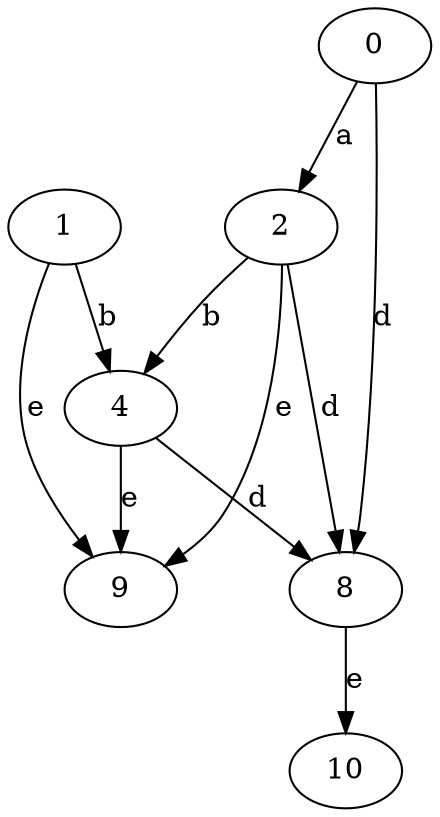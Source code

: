strict digraph  {
1;
2;
4;
0;
8;
9;
10;
1 -> 4  [label=b];
1 -> 9  [label=e];
2 -> 4  [label=b];
2 -> 8  [label=d];
2 -> 9  [label=e];
4 -> 8  [label=d];
4 -> 9  [label=e];
0 -> 2  [label=a];
0 -> 8  [label=d];
8 -> 10  [label=e];
}
